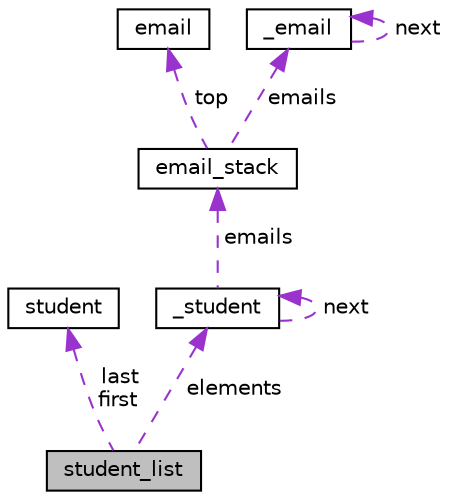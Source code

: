 digraph "student_list"
{
  edge [fontname="Helvetica",fontsize="10",labelfontname="Helvetica",labelfontsize="10"];
  node [fontname="Helvetica",fontsize="10",shape=record];
  Node1 [label="student_list",height=0.2,width=0.4,color="black", fillcolor="grey75", style="filled", fontcolor="black"];
  Node2 -> Node1 [dir="back",color="darkorchid3",fontsize="10",style="dashed",label=" last\nfirst" ,fontname="Helvetica"];
  Node2 [label="student",height=0.2,width=0.4,color="black", fillcolor="white", style="filled",URL="$structstudent.html",tooltip="Stores all of the information related to a student. "];
  Node3 -> Node1 [dir="back",color="darkorchid3",fontsize="10",style="dashed",label=" elements" ,fontname="Helvetica"];
  Node3 [label="_student",height=0.2,width=0.4,color="black", fillcolor="white", style="filled",URL="$struct__student.html"];
  Node3 -> Node3 [dir="back",color="darkorchid3",fontsize="10",style="dashed",label=" next" ,fontname="Helvetica"];
  Node4 -> Node3 [dir="back",color="darkorchid3",fontsize="10",style="dashed",label=" emails" ,fontname="Helvetica"];
  Node4 [label="email_stack",height=0.2,width=0.4,color="black", fillcolor="white", style="filled",URL="$structemail__stack.html",tooltip="Stack to store all emails for a student. "];
  Node5 -> Node4 [dir="back",color="darkorchid3",fontsize="10",style="dashed",label=" top" ,fontname="Helvetica"];
  Node5 [label="email",height=0.2,width=0.4,color="black", fillcolor="white", style="filled",URL="$structemail.html",tooltip="Email node to store the email message for a student. "];
  Node6 -> Node4 [dir="back",color="darkorchid3",fontsize="10",style="dashed",label=" emails" ,fontname="Helvetica"];
  Node6 [label="_email",height=0.2,width=0.4,color="black", fillcolor="white", style="filled",URL="$struct__email.html"];
  Node6 -> Node6 [dir="back",color="darkorchid3",fontsize="10",style="dashed",label=" next" ,fontname="Helvetica"];
}
